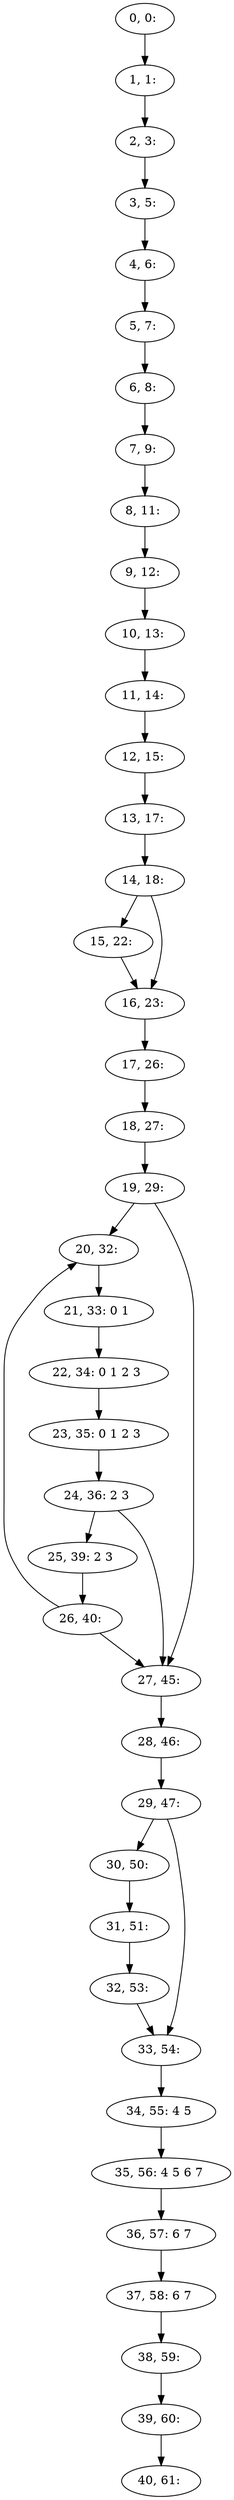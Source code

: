 digraph G {
0[label="0, 0: "];
1[label="1, 1: "];
2[label="2, 3: "];
3[label="3, 5: "];
4[label="4, 6: "];
5[label="5, 7: "];
6[label="6, 8: "];
7[label="7, 9: "];
8[label="8, 11: "];
9[label="9, 12: "];
10[label="10, 13: "];
11[label="11, 14: "];
12[label="12, 15: "];
13[label="13, 17: "];
14[label="14, 18: "];
15[label="15, 22: "];
16[label="16, 23: "];
17[label="17, 26: "];
18[label="18, 27: "];
19[label="19, 29: "];
20[label="20, 32: "];
21[label="21, 33: 0 1 "];
22[label="22, 34: 0 1 2 3 "];
23[label="23, 35: 0 1 2 3 "];
24[label="24, 36: 2 3 "];
25[label="25, 39: 2 3 "];
26[label="26, 40: "];
27[label="27, 45: "];
28[label="28, 46: "];
29[label="29, 47: "];
30[label="30, 50: "];
31[label="31, 51: "];
32[label="32, 53: "];
33[label="33, 54: "];
34[label="34, 55: 4 5 "];
35[label="35, 56: 4 5 6 7 "];
36[label="36, 57: 6 7 "];
37[label="37, 58: 6 7 "];
38[label="38, 59: "];
39[label="39, 60: "];
40[label="40, 61: "];
0->1 ;
1->2 ;
2->3 ;
3->4 ;
4->5 ;
5->6 ;
6->7 ;
7->8 ;
8->9 ;
9->10 ;
10->11 ;
11->12 ;
12->13 ;
13->14 ;
14->15 ;
14->16 ;
15->16 ;
16->17 ;
17->18 ;
18->19 ;
19->20 ;
19->27 ;
20->21 ;
21->22 ;
22->23 ;
23->24 ;
24->25 ;
24->27 ;
25->26 ;
26->27 ;
26->20 ;
27->28 ;
28->29 ;
29->30 ;
29->33 ;
30->31 ;
31->32 ;
32->33 ;
33->34 ;
34->35 ;
35->36 ;
36->37 ;
37->38 ;
38->39 ;
39->40 ;
}
